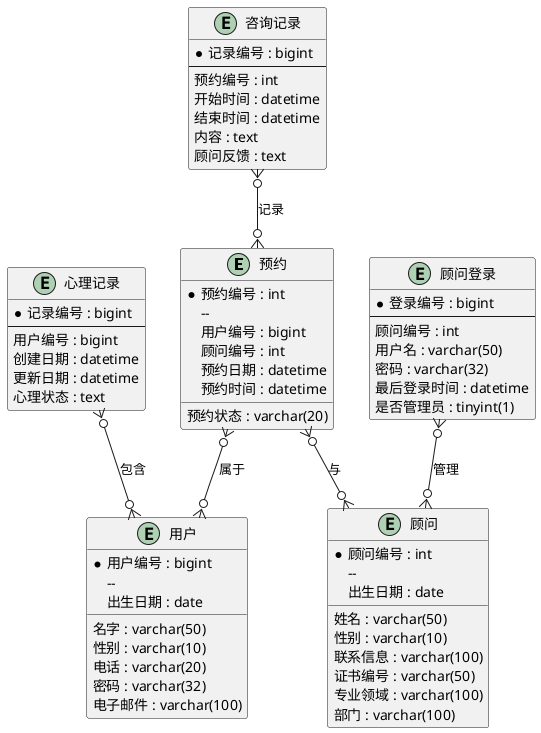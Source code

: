 @startuml
entity "预约" {
  * 预约编号 : int
  -- 
  用户编号 : bigint
  顾问编号 : int
  预约日期 : datetime
  预约时间 : datetime
  预约状态 : varchar(20)
}

entity "用户" {
  * 用户编号 : bigint
  -- 
  名字 : varchar(50)
  性别 : varchar(10)
  出生日期 : date
  电话 : varchar(20)
  密码 : varchar(32)
  电子邮件 : varchar(100)
}

entity "顾问" {
  * 顾问编号 : int
  -- 
  姓名 : varchar(50)
  性别 : varchar(10)
  出生日期 : date
  联系信息 : varchar(100)
  证书编号 : varchar(50)
  专业领域 : varchar(100)
  部门 : varchar(100)
}

entity "咨询记录" {
  * 记录编号 : bigint
  --
  预约编号 : int
  开始时间 : datetime
  结束时间 : datetime
  内容 : text
  顾问反馈 : text
}

entity "顾问登录" {
  * 登录编号 : bigint
  --
  顾问编号 : int
  用户名 : varchar(50)
  密码 : varchar(32)
  最后登录时间 : datetime
  是否管理员 : tinyint(1)
}

entity "心理记录" {
  * 记录编号 : bigint
  --
  用户编号 : bigint
  创建日期 : datetime
  更新日期 : datetime
  心理状态 : text
}

预约 }o--o{ 用户 : "属于"
预约 }o--o{ 顾问 : "与"
咨询记录 }o--o{ 预约 : "记录"
顾问登录 }o--o{ 顾问 : "管理"
心理记录 }o--o{ 用户 : "包含"
@enduml
